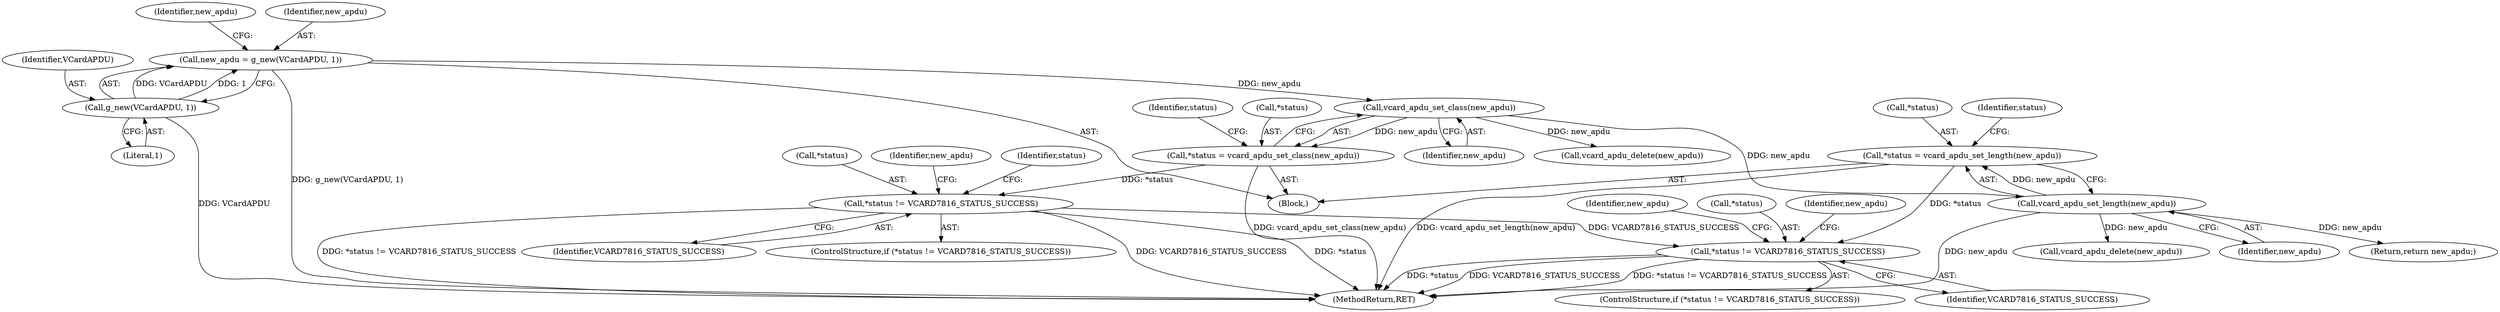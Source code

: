 digraph "0_spice_9113dc6a303604a2d9812ac70c17d076ef11886c@pointer" {
"1000159" [label="(Call,*status != VCARD7816_STATUS_SUCCESS)"];
"1000153" [label="(Call,*status = vcard_apdu_set_length(new_apdu))"];
"1000156" [label="(Call,vcard_apdu_set_length(new_apdu))"];
"1000141" [label="(Call,vcard_apdu_set_class(new_apdu))"];
"1000121" [label="(Call,new_apdu = g_new(VCardAPDU, 1))"];
"1000123" [label="(Call,g_new(VCardAPDU, 1))"];
"1000144" [label="(Call,*status != VCARD7816_STATUS_SUCCESS)"];
"1000138" [label="(Call,*status = vcard_apdu_set_class(new_apdu))"];
"1000161" [label="(Identifier,status)"];
"1000125" [label="(Literal,1)"];
"1000171" [label="(MethodReturn,RET)"];
"1000104" [label="(Block,)"];
"1000157" [label="(Identifier,new_apdu)"];
"1000143" [label="(ControlStructure,if (*status != VCARD7816_STATUS_SUCCESS))"];
"1000160" [label="(Call,*status)"];
"1000150" [label="(Identifier,new_apdu)"];
"1000169" [label="(Return,return new_apdu;)"];
"1000164" [label="(Call,vcard_apdu_delete(new_apdu))"];
"1000128" [label="(Identifier,new_apdu)"];
"1000170" [label="(Identifier,new_apdu)"];
"1000156" [label="(Call,vcard_apdu_set_length(new_apdu))"];
"1000142" [label="(Identifier,new_apdu)"];
"1000153" [label="(Call,*status = vcard_apdu_set_length(new_apdu))"];
"1000165" [label="(Identifier,new_apdu)"];
"1000144" [label="(Call,*status != VCARD7816_STATUS_SUCCESS)"];
"1000123" [label="(Call,g_new(VCardAPDU, 1))"];
"1000141" [label="(Call,vcard_apdu_set_class(new_apdu))"];
"1000121" [label="(Call,new_apdu = g_new(VCardAPDU, 1))"];
"1000159" [label="(Call,*status != VCARD7816_STATUS_SUCCESS)"];
"1000155" [label="(Identifier,status)"];
"1000162" [label="(Identifier,VCARD7816_STATUS_SUCCESS)"];
"1000124" [label="(Identifier,VCardAPDU)"];
"1000158" [label="(ControlStructure,if (*status != VCARD7816_STATUS_SUCCESS))"];
"1000154" [label="(Call,*status)"];
"1000138" [label="(Call,*status = vcard_apdu_set_class(new_apdu))"];
"1000146" [label="(Identifier,status)"];
"1000122" [label="(Identifier,new_apdu)"];
"1000149" [label="(Call,vcard_apdu_delete(new_apdu))"];
"1000139" [label="(Call,*status)"];
"1000147" [label="(Identifier,VCARD7816_STATUS_SUCCESS)"];
"1000145" [label="(Call,*status)"];
"1000159" -> "1000158"  [label="AST: "];
"1000159" -> "1000162"  [label="CFG: "];
"1000160" -> "1000159"  [label="AST: "];
"1000162" -> "1000159"  [label="AST: "];
"1000165" -> "1000159"  [label="CFG: "];
"1000170" -> "1000159"  [label="CFG: "];
"1000159" -> "1000171"  [label="DDG: *status != VCARD7816_STATUS_SUCCESS"];
"1000159" -> "1000171"  [label="DDG: *status"];
"1000159" -> "1000171"  [label="DDG: VCARD7816_STATUS_SUCCESS"];
"1000153" -> "1000159"  [label="DDG: *status"];
"1000144" -> "1000159"  [label="DDG: VCARD7816_STATUS_SUCCESS"];
"1000153" -> "1000104"  [label="AST: "];
"1000153" -> "1000156"  [label="CFG: "];
"1000154" -> "1000153"  [label="AST: "];
"1000156" -> "1000153"  [label="AST: "];
"1000161" -> "1000153"  [label="CFG: "];
"1000153" -> "1000171"  [label="DDG: vcard_apdu_set_length(new_apdu)"];
"1000156" -> "1000153"  [label="DDG: new_apdu"];
"1000156" -> "1000157"  [label="CFG: "];
"1000157" -> "1000156"  [label="AST: "];
"1000156" -> "1000171"  [label="DDG: new_apdu"];
"1000141" -> "1000156"  [label="DDG: new_apdu"];
"1000156" -> "1000164"  [label="DDG: new_apdu"];
"1000156" -> "1000169"  [label="DDG: new_apdu"];
"1000141" -> "1000138"  [label="AST: "];
"1000141" -> "1000142"  [label="CFG: "];
"1000142" -> "1000141"  [label="AST: "];
"1000138" -> "1000141"  [label="CFG: "];
"1000141" -> "1000138"  [label="DDG: new_apdu"];
"1000121" -> "1000141"  [label="DDG: new_apdu"];
"1000141" -> "1000149"  [label="DDG: new_apdu"];
"1000121" -> "1000104"  [label="AST: "];
"1000121" -> "1000123"  [label="CFG: "];
"1000122" -> "1000121"  [label="AST: "];
"1000123" -> "1000121"  [label="AST: "];
"1000128" -> "1000121"  [label="CFG: "];
"1000121" -> "1000171"  [label="DDG: g_new(VCardAPDU, 1)"];
"1000123" -> "1000121"  [label="DDG: VCardAPDU"];
"1000123" -> "1000121"  [label="DDG: 1"];
"1000123" -> "1000125"  [label="CFG: "];
"1000124" -> "1000123"  [label="AST: "];
"1000125" -> "1000123"  [label="AST: "];
"1000123" -> "1000171"  [label="DDG: VCardAPDU"];
"1000144" -> "1000143"  [label="AST: "];
"1000144" -> "1000147"  [label="CFG: "];
"1000145" -> "1000144"  [label="AST: "];
"1000147" -> "1000144"  [label="AST: "];
"1000150" -> "1000144"  [label="CFG: "];
"1000155" -> "1000144"  [label="CFG: "];
"1000144" -> "1000171"  [label="DDG: *status"];
"1000144" -> "1000171"  [label="DDG: *status != VCARD7816_STATUS_SUCCESS"];
"1000144" -> "1000171"  [label="DDG: VCARD7816_STATUS_SUCCESS"];
"1000138" -> "1000144"  [label="DDG: *status"];
"1000138" -> "1000104"  [label="AST: "];
"1000139" -> "1000138"  [label="AST: "];
"1000146" -> "1000138"  [label="CFG: "];
"1000138" -> "1000171"  [label="DDG: vcard_apdu_set_class(new_apdu)"];
}
